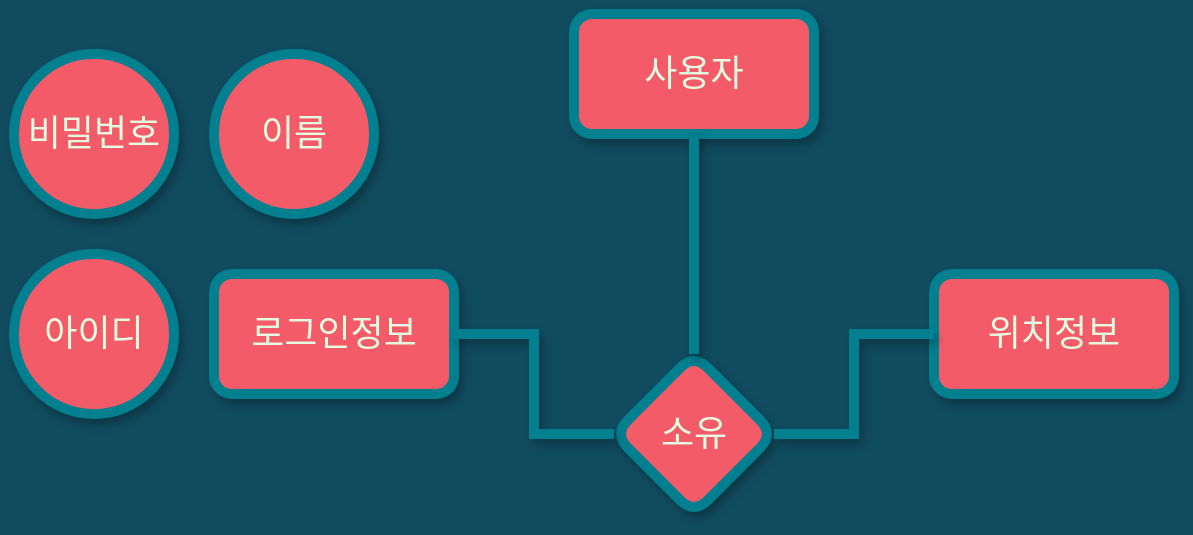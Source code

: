 <mxfile version="20.2.8" type="github">
  <diagram id="R2lEEEUBdFMjLlhIrx00" name="Page-1">
    <mxGraphModel dx="705" dy="571" grid="1" gridSize="10" guides="1" tooltips="1" connect="1" arrows="1" fold="1" page="1" pageScale="1" pageWidth="850" pageHeight="1100" background="#114B5F" math="0" shadow="0" extFonts="Permanent Marker^https://fonts.googleapis.com/css?family=Permanent+Marker">
      <root>
        <mxCell id="0" />
        <mxCell id="1" parent="0" />
        <mxCell id="sD-hgVSCtCHSojoEJb6M-11" value="&lt;font style=&quot;font-size: 18px;&quot;&gt;로그인정보&lt;/font&gt;" style="rounded=1;whiteSpace=wrap;html=1;strokeColor=#028090;fontColor=#E4FDE1;fillColor=#F45B69;strokeWidth=5;shadow=1;" vertex="1" parent="1">
          <mxGeometry x="180" y="240" width="120" height="60" as="geometry" />
        </mxCell>
        <mxCell id="sD-hgVSCtCHSojoEJb6M-12" value="&lt;font style=&quot;font-size: 18px;&quot;&gt;소유&lt;/font&gt;" style="rhombus;whiteSpace=wrap;html=1;strokeColor=#028090;fontColor=#E4FDE1;fillColor=#F45B69;strokeWidth=5;rounded=1;shadow=1;" vertex="1" parent="1">
          <mxGeometry x="380" y="280" width="80" height="80" as="geometry" />
        </mxCell>
        <mxCell id="sD-hgVSCtCHSojoEJb6M-13" value="&lt;font style=&quot;font-size: 18px;&quot;&gt;위치정보&lt;/font&gt;" style="rounded=1;whiteSpace=wrap;html=1;strokeColor=#028090;fontColor=#E4FDE1;fillColor=#F45B69;strokeWidth=5;shadow=1;" vertex="1" parent="1">
          <mxGeometry x="540" y="240" width="120" height="60" as="geometry" />
        </mxCell>
        <mxCell id="sD-hgVSCtCHSojoEJb6M-14" value="" style="endArrow=none;html=1;rounded=0;strokeColor=#028090;fontColor=#E4FDE1;fillColor=#F45B69;entryX=0;entryY=0.5;entryDx=0;entryDy=0;exitX=1;exitY=0.5;exitDx=0;exitDy=0;targetPerimeterSpacing=5;strokeWidth=5;shadow=1;" edge="1" parent="1" source="sD-hgVSCtCHSojoEJb6M-12" target="sD-hgVSCtCHSojoEJb6M-13">
          <mxGeometry width="50" height="50" relative="1" as="geometry">
            <mxPoint x="420" y="380" as="sourcePoint" />
            <mxPoint x="470" y="330" as="targetPoint" />
            <Array as="points">
              <mxPoint x="500" y="320" />
              <mxPoint x="500" y="270" />
            </Array>
          </mxGeometry>
        </mxCell>
        <mxCell id="sD-hgVSCtCHSojoEJb6M-15" value="이름" style="ellipse;whiteSpace=wrap;html=1;aspect=fixed;rounded=1;shadow=1;strokeColor=#028090;strokeWidth=5;fontSize=18;fontColor=#E4FDE1;fillColor=#F45B69;" vertex="1" parent="1">
          <mxGeometry x="180" y="130" width="80" height="80" as="geometry" />
        </mxCell>
        <mxCell id="sD-hgVSCtCHSojoEJb6M-16" value="아이디" style="ellipse;whiteSpace=wrap;html=1;aspect=fixed;rounded=1;shadow=1;strokeColor=#028090;strokeWidth=5;fontSize=18;fontColor=#E4FDE1;fillColor=#F45B69;" vertex="1" parent="1">
          <mxGeometry x="80" y="230" width="80" height="80" as="geometry" />
        </mxCell>
        <mxCell id="sD-hgVSCtCHSojoEJb6M-17" value="비밀번호" style="ellipse;whiteSpace=wrap;html=1;aspect=fixed;rounded=1;shadow=1;strokeColor=#028090;strokeWidth=5;fontSize=18;fontColor=#E4FDE1;fillColor=#F45B69;" vertex="1" parent="1">
          <mxGeometry x="80" y="130" width="80" height="80" as="geometry" />
        </mxCell>
        <mxCell id="sD-hgVSCtCHSojoEJb6M-18" value="" style="endArrow=none;html=1;rounded=0;shadow=1;strokeColor=#028090;strokeWidth=5;fontSize=18;fontColor=#E4FDE1;targetPerimeterSpacing=5;fillColor=#F45B69;exitX=0;exitY=0.5;exitDx=0;exitDy=0;entryX=1;entryY=0.5;entryDx=0;entryDy=0;" edge="1" parent="1" source="sD-hgVSCtCHSojoEJb6M-12" target="sD-hgVSCtCHSojoEJb6M-11">
          <mxGeometry width="50" height="50" relative="1" as="geometry">
            <mxPoint x="420" y="290" as="sourcePoint" />
            <mxPoint x="320" y="270" as="targetPoint" />
            <Array as="points">
              <mxPoint x="340" y="320" />
              <mxPoint x="340" y="270" />
            </Array>
          </mxGeometry>
        </mxCell>
        <mxCell id="sD-hgVSCtCHSojoEJb6M-19" value="&lt;font style=&quot;font-size: 18px;&quot;&gt;사용자&lt;/font&gt;" style="rounded=1;whiteSpace=wrap;html=1;strokeColor=#028090;fontColor=#E4FDE1;fillColor=#F45B69;strokeWidth=5;shadow=1;" vertex="1" parent="1">
          <mxGeometry x="360" y="110" width="120" height="60" as="geometry" />
        </mxCell>
        <mxCell id="sD-hgVSCtCHSojoEJb6M-20" value="" style="endArrow=none;html=1;rounded=0;shadow=1;strokeColor=#028090;strokeWidth=5;fontSize=18;fontColor=#E4FDE1;targetPerimeterSpacing=5;fillColor=#F45B69;entryX=0.5;entryY=1;entryDx=0;entryDy=0;exitX=0.5;exitY=0;exitDx=0;exitDy=0;" edge="1" parent="1" source="sD-hgVSCtCHSojoEJb6M-12" target="sD-hgVSCtCHSojoEJb6M-19">
          <mxGeometry width="50" height="50" relative="1" as="geometry">
            <mxPoint x="420" y="290" as="sourcePoint" />
            <mxPoint x="470" y="240" as="targetPoint" />
          </mxGeometry>
        </mxCell>
      </root>
    </mxGraphModel>
  </diagram>
</mxfile>
